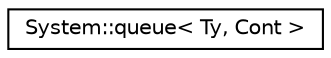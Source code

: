 digraph G
{
  edge [fontname="Helvetica",fontsize="10",labelfontname="Helvetica",labelfontsize="10"];
  node [fontname="Helvetica",fontsize="10",shape=record];
  rankdir="LR";
  Node1 [label="System::queue\< Ty, Cont \>",height=0.2,width=0.4,color="black", fillcolor="white", style="filled",URL="$class_system_1_1queue.html"];
}
